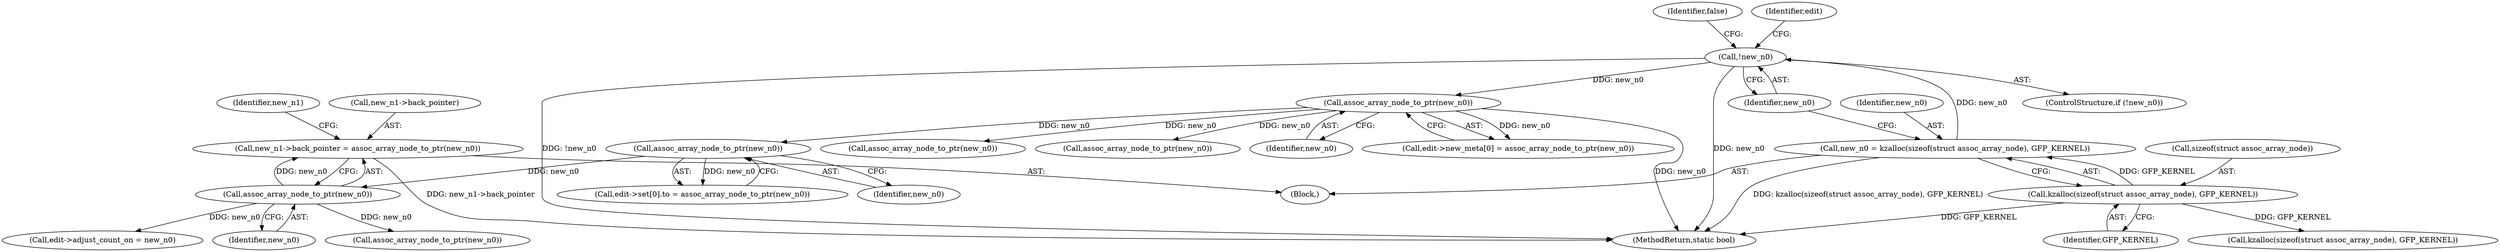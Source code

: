 digraph "0_linux_8d4a2ec1e0b41b0cf9a0c5cd4511da7f8e4f3de2@pointer" {
"1000441" [label="(Call,new_n1->back_pointer = assoc_array_node_to_ptr(new_n0))"];
"1000445" [label="(Call,assoc_array_node_to_ptr(new_n0))"];
"1000425" [label="(Call,assoc_array_node_to_ptr(new_n0))"];
"1000280" [label="(Call,assoc_array_node_to_ptr(new_n0))"];
"1000270" [label="(Call,!new_n0)"];
"1000263" [label="(Call,new_n0 = kzalloc(sizeof(struct assoc_array_node), GFP_KERNEL))"];
"1000265" [label="(Call,kzalloc(sizeof(struct assoc_array_node), GFP_KERNEL))"];
"1000263" [label="(Call,new_n0 = kzalloc(sizeof(struct assoc_array_node), GFP_KERNEL))"];
"1000446" [label="(Identifier,new_n0)"];
"1000449" [label="(Identifier,new_n1)"];
"1000271" [label="(Identifier,new_n0)"];
"1000280" [label="(Call,assoc_array_node_to_ptr(new_n0))"];
"1001109" [label="(Call,assoc_array_node_to_ptr(new_n0))"];
"1000270" [label="(Call,!new_n0)"];
"1000265" [label="(Call,kzalloc(sizeof(struct assoc_array_node), GFP_KERNEL))"];
"1000889" [label="(Call,assoc_array_node_to_ptr(new_n0))"];
"1000441" [label="(Call,new_n1->back_pointer = assoc_array_node_to_ptr(new_n0))"];
"1000268" [label="(Identifier,GFP_KERNEL)"];
"1000442" [label="(Call,new_n1->back_pointer)"];
"1000425" [label="(Call,assoc_array_node_to_ptr(new_n0))"];
"1000264" [label="(Identifier,new_n0)"];
"1000273" [label="(Identifier,false)"];
"1000281" [label="(Identifier,new_n0)"];
"1000445" [label="(Call,assoc_array_node_to_ptr(new_n0))"];
"1000277" [label="(Identifier,edit)"];
"1000695" [label="(Call,edit->adjust_count_on = new_n0)"];
"1000274" [label="(Call,edit->new_meta[0] = assoc_array_node_to_ptr(new_n0))"];
"1000284" [label="(Call,kzalloc(sizeof(struct assoc_array_node), GFP_KERNEL))"];
"1000266" [label="(Call,sizeof(struct assoc_array_node))"];
"1000269" [label="(ControlStructure,if (!new_n0))"];
"1000417" [label="(Call,edit->set[0].to = assoc_array_node_to_ptr(new_n0))"];
"1000726" [label="(Call,assoc_array_node_to_ptr(new_n0))"];
"1001251" [label="(MethodReturn,static bool)"];
"1000426" [label="(Identifier,new_n0)"];
"1000122" [label="(Block,)"];
"1000441" -> "1000122"  [label="AST: "];
"1000441" -> "1000445"  [label="CFG: "];
"1000442" -> "1000441"  [label="AST: "];
"1000445" -> "1000441"  [label="AST: "];
"1000449" -> "1000441"  [label="CFG: "];
"1000441" -> "1001251"  [label="DDG: new_n1->back_pointer"];
"1000445" -> "1000441"  [label="DDG: new_n0"];
"1000445" -> "1000446"  [label="CFG: "];
"1000446" -> "1000445"  [label="AST: "];
"1000425" -> "1000445"  [label="DDG: new_n0"];
"1000445" -> "1000695"  [label="DDG: new_n0"];
"1000445" -> "1000726"  [label="DDG: new_n0"];
"1000425" -> "1000417"  [label="AST: "];
"1000425" -> "1000426"  [label="CFG: "];
"1000426" -> "1000425"  [label="AST: "];
"1000417" -> "1000425"  [label="CFG: "];
"1000425" -> "1000417"  [label="DDG: new_n0"];
"1000280" -> "1000425"  [label="DDG: new_n0"];
"1000280" -> "1000274"  [label="AST: "];
"1000280" -> "1000281"  [label="CFG: "];
"1000281" -> "1000280"  [label="AST: "];
"1000274" -> "1000280"  [label="CFG: "];
"1000280" -> "1001251"  [label="DDG: new_n0"];
"1000280" -> "1000274"  [label="DDG: new_n0"];
"1000270" -> "1000280"  [label="DDG: new_n0"];
"1000280" -> "1000889"  [label="DDG: new_n0"];
"1000280" -> "1001109"  [label="DDG: new_n0"];
"1000270" -> "1000269"  [label="AST: "];
"1000270" -> "1000271"  [label="CFG: "];
"1000271" -> "1000270"  [label="AST: "];
"1000273" -> "1000270"  [label="CFG: "];
"1000277" -> "1000270"  [label="CFG: "];
"1000270" -> "1001251"  [label="DDG: !new_n0"];
"1000270" -> "1001251"  [label="DDG: new_n0"];
"1000263" -> "1000270"  [label="DDG: new_n0"];
"1000263" -> "1000122"  [label="AST: "];
"1000263" -> "1000265"  [label="CFG: "];
"1000264" -> "1000263"  [label="AST: "];
"1000265" -> "1000263"  [label="AST: "];
"1000271" -> "1000263"  [label="CFG: "];
"1000263" -> "1001251"  [label="DDG: kzalloc(sizeof(struct assoc_array_node), GFP_KERNEL)"];
"1000265" -> "1000263"  [label="DDG: GFP_KERNEL"];
"1000265" -> "1000268"  [label="CFG: "];
"1000266" -> "1000265"  [label="AST: "];
"1000268" -> "1000265"  [label="AST: "];
"1000265" -> "1001251"  [label="DDG: GFP_KERNEL"];
"1000265" -> "1000284"  [label="DDG: GFP_KERNEL"];
}
